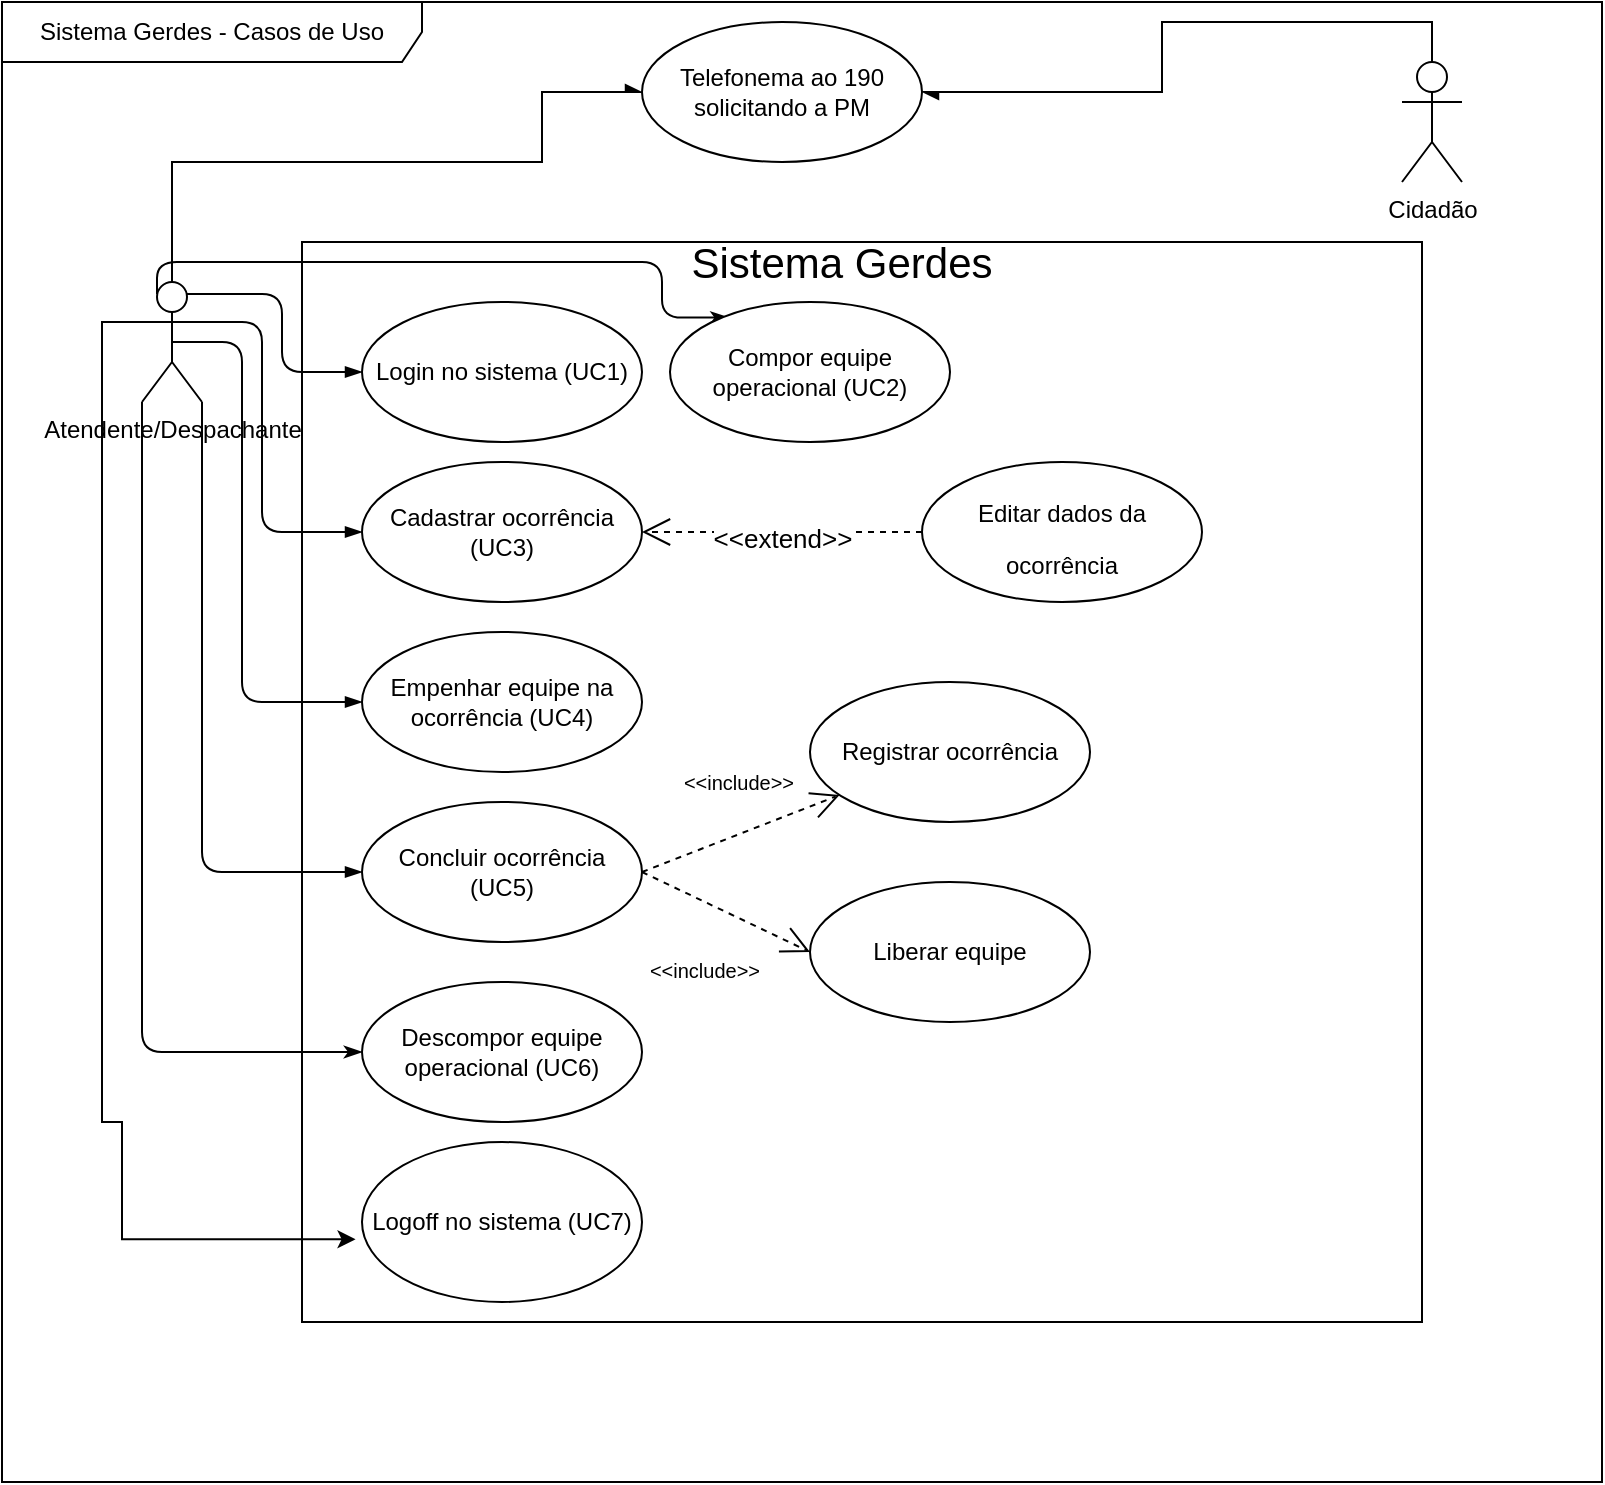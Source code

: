 <mxfile version="14.6.0" type="device"><diagram id="944wNNiEEba094w5B4aa" name="Page-1"><mxGraphModel dx="1038" dy="548" grid="1" gridSize="10" guides="1" tooltips="1" connect="1" arrows="1" fold="1" page="1" pageScale="1" pageWidth="827" pageHeight="1169" math="0" shadow="0"><root><mxCell id="0"/><mxCell id="1" parent="0"/><mxCell id="Ec2ImGGZ3_eMb12BkJNM-20" value="Sistema Gerdes - Casos de Uso" style="shape=umlFrame;whiteSpace=wrap;html=1;width=210;height=30;fillColor=none;fillOpacity=0;movable=0;" parent="1" vertex="1"><mxGeometry x="10" y="10" width="800" height="740" as="geometry"/></mxCell><mxCell id="Ec2ImGGZ3_eMb12BkJNM-21" value="&lt;h1&gt;&lt;br&gt;&lt;/h1&gt;" style="rounded=0;whiteSpace=wrap;html=1;fillColor=none;" parent="1" vertex="1"><mxGeometry x="160" y="130" width="560" height="540" as="geometry"/></mxCell><mxCell id="Ec2ImGGZ3_eMb12BkJNM-8" style="edgeStyle=orthogonalEdgeStyle;rounded=0;orthogonalLoop=1;jettySize=auto;html=1;exitX=0.5;exitY=0;exitDx=0;exitDy=0;exitPerimeter=0;endArrow=async;endFill=1;entryX=0;entryY=0.5;entryDx=0;entryDy=0;" parent="1" source="Ec2ImGGZ3_eMb12BkJNM-1" target="Ec2ImGGZ3_eMb12BkJNM-5" edge="1"><mxGeometry relative="1" as="geometry"><Array as="points"><mxPoint x="95" y="90"/><mxPoint x="280" y="90"/><mxPoint x="280" y="55"/></Array></mxGeometry></mxCell><mxCell id="Ec2ImGGZ3_eMb12BkJNM-26" style="edgeStyle=orthogonalEdgeStyle;rounded=1;orthogonalLoop=1;jettySize=auto;html=1;exitX=0.75;exitY=0.1;exitDx=0;exitDy=0;exitPerimeter=0;entryX=0;entryY=0.5;entryDx=0;entryDy=0;fontSize=21;endArrow=blockThin;endFill=1;" parent="1" source="Ec2ImGGZ3_eMb12BkJNM-1" target="Ec2ImGGZ3_eMb12BkJNM-12" edge="1"><mxGeometry relative="1" as="geometry"/></mxCell><mxCell id="Ec2ImGGZ3_eMb12BkJNM-27" style="edgeStyle=orthogonalEdgeStyle;rounded=1;orthogonalLoop=1;jettySize=auto;html=1;exitX=1;exitY=0.333;exitDx=0;exitDy=0;exitPerimeter=0;entryX=0;entryY=0.5;entryDx=0;entryDy=0;fontSize=21;endArrow=blockThin;endFill=1;" parent="1" source="Ec2ImGGZ3_eMb12BkJNM-1" target="Ec2ImGGZ3_eMb12BkJNM-13" edge="1"><mxGeometry relative="1" as="geometry"><Array as="points"><mxPoint x="140" y="170"/><mxPoint x="140" y="275"/></Array></mxGeometry></mxCell><mxCell id="Ec2ImGGZ3_eMb12BkJNM-28" style="edgeStyle=orthogonalEdgeStyle;rounded=1;orthogonalLoop=1;jettySize=auto;html=1;exitX=0.5;exitY=0.5;exitDx=0;exitDy=0;exitPerimeter=0;entryX=0;entryY=0.5;entryDx=0;entryDy=0;fontSize=21;endArrow=blockThin;endFill=1;" parent="1" source="Ec2ImGGZ3_eMb12BkJNM-1" target="Ec2ImGGZ3_eMb12BkJNM-15" edge="1"><mxGeometry relative="1" as="geometry"><Array as="points"><mxPoint x="130" y="180"/><mxPoint x="130" y="360"/></Array></mxGeometry></mxCell><mxCell id="Ec2ImGGZ3_eMb12BkJNM-29" style="edgeStyle=orthogonalEdgeStyle;rounded=1;orthogonalLoop=1;jettySize=auto;html=1;exitX=1;exitY=1;exitDx=0;exitDy=0;exitPerimeter=0;entryX=0;entryY=0.5;entryDx=0;entryDy=0;fontSize=21;endArrow=blockThin;endFill=1;" parent="1" source="Ec2ImGGZ3_eMb12BkJNM-1" target="Ec2ImGGZ3_eMb12BkJNM-16" edge="1"><mxGeometry relative="1" as="geometry"/></mxCell><mxCell id="Ec2ImGGZ3_eMb12BkJNM-34" style="edgeStyle=orthogonalEdgeStyle;rounded=1;orthogonalLoop=1;jettySize=auto;html=1;exitX=0.25;exitY=0.1;exitDx=0;exitDy=0;exitPerimeter=0;entryX=0.209;entryY=0.111;entryDx=0;entryDy=0;entryPerimeter=0;fontSize=21;endArrow=classicThin;endFill=1;endSize=6;" parent="1" source="Ec2ImGGZ3_eMb12BkJNM-1" target="Ec2ImGGZ3_eMb12BkJNM-14" edge="1"><mxGeometry relative="1" as="geometry"><Array as="points"><mxPoint x="88" y="140"/><mxPoint x="340" y="140"/><mxPoint x="340" y="168"/></Array></mxGeometry></mxCell><mxCell id="Ec2ImGGZ3_eMb12BkJNM-35" style="edgeStyle=orthogonalEdgeStyle;rounded=1;orthogonalLoop=1;jettySize=auto;html=1;exitX=0;exitY=1;exitDx=0;exitDy=0;exitPerimeter=0;entryX=0;entryY=0.5;entryDx=0;entryDy=0;fontSize=21;endArrow=classicThin;endFill=1;endSize=6;" parent="1" source="Ec2ImGGZ3_eMb12BkJNM-1" target="Ec2ImGGZ3_eMb12BkJNM-18" edge="1"><mxGeometry relative="1" as="geometry"/></mxCell><mxCell id="7NVk9PnQMPouCQfNZI-W-4" style="edgeStyle=orthogonalEdgeStyle;rounded=0;orthogonalLoop=1;jettySize=auto;html=1;exitX=0;exitY=0.333;exitDx=0;exitDy=0;exitPerimeter=0;entryX=-0.023;entryY=0.608;entryDx=0;entryDy=0;entryPerimeter=0;" edge="1" parent="1" source="Ec2ImGGZ3_eMb12BkJNM-1" target="7NVk9PnQMPouCQfNZI-W-2"><mxGeometry relative="1" as="geometry"><Array as="points"><mxPoint x="60" y="170"/><mxPoint x="60" y="570"/><mxPoint x="70" y="570"/><mxPoint x="70" y="629"/></Array></mxGeometry></mxCell><mxCell id="Ec2ImGGZ3_eMb12BkJNM-1" value="Atendente/Despachante" style="shape=umlActor;verticalLabelPosition=bottom;verticalAlign=top;html=1;" parent="1" vertex="1"><mxGeometry x="80" y="150" width="30" height="60" as="geometry"/></mxCell><mxCell id="Ec2ImGGZ3_eMb12BkJNM-7" style="edgeStyle=orthogonalEdgeStyle;rounded=0;orthogonalLoop=1;jettySize=auto;html=1;exitX=0.5;exitY=0;exitDx=0;exitDy=0;exitPerimeter=0;entryX=1;entryY=0.5;entryDx=0;entryDy=0;endArrow=async;endFill=1;" parent="1" source="Ec2ImGGZ3_eMb12BkJNM-4" target="Ec2ImGGZ3_eMb12BkJNM-5" edge="1"><mxGeometry relative="1" as="geometry"/></mxCell><mxCell id="Ec2ImGGZ3_eMb12BkJNM-4" value="Cidadão" style="shape=umlActor;verticalLabelPosition=bottom;verticalAlign=top;html=1;outlineConnect=0;" parent="1" vertex="1"><mxGeometry x="710" y="40" width="30" height="60" as="geometry"/></mxCell><mxCell id="Ec2ImGGZ3_eMb12BkJNM-5" value="Telefonema ao 190 solicitando a PM" style="ellipse;whiteSpace=wrap;html=1;" parent="1" vertex="1"><mxGeometry x="330" y="20" width="140" height="70" as="geometry"/></mxCell><mxCell id="Ec2ImGGZ3_eMb12BkJNM-12" value="Login no sistema (UC1)" style="ellipse;whiteSpace=wrap;html=1;" parent="1" vertex="1"><mxGeometry x="190" y="160" width="140" height="70" as="geometry"/></mxCell><mxCell id="Ec2ImGGZ3_eMb12BkJNM-13" value="Cadastrar ocorrência (UC3)" style="ellipse;whiteSpace=wrap;html=1;" parent="1" vertex="1"><mxGeometry x="190" y="240" width="140" height="70" as="geometry"/></mxCell><mxCell id="Ec2ImGGZ3_eMb12BkJNM-14" value="Compor equipe operacional (UC2)" style="ellipse;whiteSpace=wrap;html=1;" parent="1" vertex="1"><mxGeometry x="344" y="160" width="140" height="70" as="geometry"/></mxCell><mxCell id="Ec2ImGGZ3_eMb12BkJNM-15" value="Empenhar equipe na ocorrência (UC4)" style="ellipse;whiteSpace=wrap;html=1;" parent="1" vertex="1"><mxGeometry x="190" y="325" width="140" height="70" as="geometry"/></mxCell><mxCell id="Ec2ImGGZ3_eMb12BkJNM-16" value="Concluir ocorrência (UC5)" style="ellipse;whiteSpace=wrap;html=1;" parent="1" vertex="1"><mxGeometry x="190" y="410" width="140" height="70" as="geometry"/></mxCell><mxCell id="Ec2ImGGZ3_eMb12BkJNM-17" value="Liberar equipe" style="ellipse;whiteSpace=wrap;html=1;" parent="1" vertex="1"><mxGeometry x="414" y="450" width="140" height="70" as="geometry"/></mxCell><mxCell id="Ec2ImGGZ3_eMb12BkJNM-18" value="Descompor equipe operacional (UC6)" style="ellipse;whiteSpace=wrap;html=1;" parent="1" vertex="1"><mxGeometry x="190" y="500" width="140" height="70" as="geometry"/></mxCell><mxCell id="Ec2ImGGZ3_eMb12BkJNM-19" value="Registrar ocorrência" style="ellipse;whiteSpace=wrap;html=1;" parent="1" vertex="1"><mxGeometry x="414" y="350" width="140" height="70" as="geometry"/></mxCell><mxCell id="Ec2ImGGZ3_eMb12BkJNM-22" value="Sistema Gerdes" style="text;html=1;strokeColor=none;fillColor=none;align=center;verticalAlign=middle;whiteSpace=wrap;rounded=0;fontSize=21;" parent="1" vertex="1"><mxGeometry x="325" y="130" width="210" height="20" as="geometry"/></mxCell><mxCell id="Ec2ImGGZ3_eMb12BkJNM-32" value="&lt;font style=&quot;line-height: 90% ; font-size: 10px&quot;&gt;&amp;lt;&amp;lt;include&amp;gt;&amp;gt;&lt;/font&gt;" style="endArrow=open;endSize=12;dashed=1;html=1;fontSize=21;exitX=1;exitY=0.5;exitDx=0;exitDy=0;entryX=0;entryY=0.5;entryDx=0;entryDy=0;align=center;" parent="1" source="Ec2ImGGZ3_eMb12BkJNM-16" target="Ec2ImGGZ3_eMb12BkJNM-17" edge="1"><mxGeometry x="-0.002" y="-28" width="160" relative="1" as="geometry"><mxPoint x="330" y="390" as="sourcePoint"/><mxPoint x="490" y="390" as="targetPoint"/><mxPoint x="1" as="offset"/></mxGeometry></mxCell><mxCell id="Ec2ImGGZ3_eMb12BkJNM-33" value="&lt;font style=&quot;font-size: 10px&quot;&gt;&amp;lt;&amp;lt;include&amp;gt;&amp;gt;&lt;/font&gt;" style="endArrow=open;endSize=12;dashed=1;html=1;fontSize=21;exitX=1;exitY=0.5;exitDx=0;exitDy=0;" parent="1" source="Ec2ImGGZ3_eMb12BkJNM-16" target="Ec2ImGGZ3_eMb12BkJNM-19" edge="1"><mxGeometry x="0.18" y="28" width="160" relative="1" as="geometry"><mxPoint x="330" y="390" as="sourcePoint"/><mxPoint x="490" y="390" as="targetPoint"/><mxPoint as="offset"/></mxGeometry></mxCell><mxCell id="Ec2ImGGZ3_eMb12BkJNM-36" value="&lt;font style=&quot;font-size: 13px&quot;&gt;&amp;lt;&amp;lt;extend&amp;gt;&amp;gt;&lt;/font&gt;" style="endArrow=open;endSize=12;endFill=0;html=1;fontSize=21;exitX=0;exitY=0.5;exitDx=0;exitDy=0;entryX=1;entryY=0.5;entryDx=0;entryDy=0;dashed=1;" parent="1" source="Ec2ImGGZ3_eMb12BkJNM-37" target="Ec2ImGGZ3_eMb12BkJNM-13" edge="1"><mxGeometry width="160" relative="1" as="geometry"><mxPoint x="330" y="390" as="sourcePoint"/><mxPoint x="490" y="390" as="targetPoint"/></mxGeometry></mxCell><mxCell id="Ec2ImGGZ3_eMb12BkJNM-37" value="&lt;font style=&quot;font-size: 12px&quot;&gt;Editar dados da ocorrência&lt;/font&gt;" style="ellipse;whiteSpace=wrap;html=1;fontSize=21;fillColor=none;" parent="1" vertex="1"><mxGeometry x="470" y="240" width="140" height="70" as="geometry"/></mxCell><mxCell id="7NVk9PnQMPouCQfNZI-W-2" value="Logoff no sistema (UC7)" style="ellipse;whiteSpace=wrap;html=1;" vertex="1" parent="1"><mxGeometry x="190" y="580" width="140" height="80" as="geometry"/></mxCell></root></mxGraphModel></diagram></mxfile>